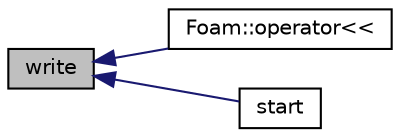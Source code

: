 digraph "write"
{
  bgcolor="transparent";
  edge [fontname="Helvetica",fontsize="10",labelfontname="Helvetica",labelfontsize="10"];
  node [fontname="Helvetica",fontsize="10",shape=record];
  rankdir="LR";
  Node53 [label="write",height=0.2,width=0.4,color="black", fillcolor="grey75", style="filled", fontcolor="black"];
  Node53 -> Node54 [dir="back",color="midnightblue",fontsize="10",style="solid",fontname="Helvetica"];
  Node54 [label="Foam::operator\<\<",height=0.2,width=0.4,color="black",URL="$a21851.html#a9baf56b5b20e9b9c0b01b656e680ffd3"];
  Node53 -> Node55 [dir="back",color="midnightblue",fontsize="10",style="solid",fontname="Helvetica"];
  Node55 [label="start",height=0.2,width=0.4,color="black",URL="$a22173.html#a0725dce088603744dcc8989659cacc1a"];
}
